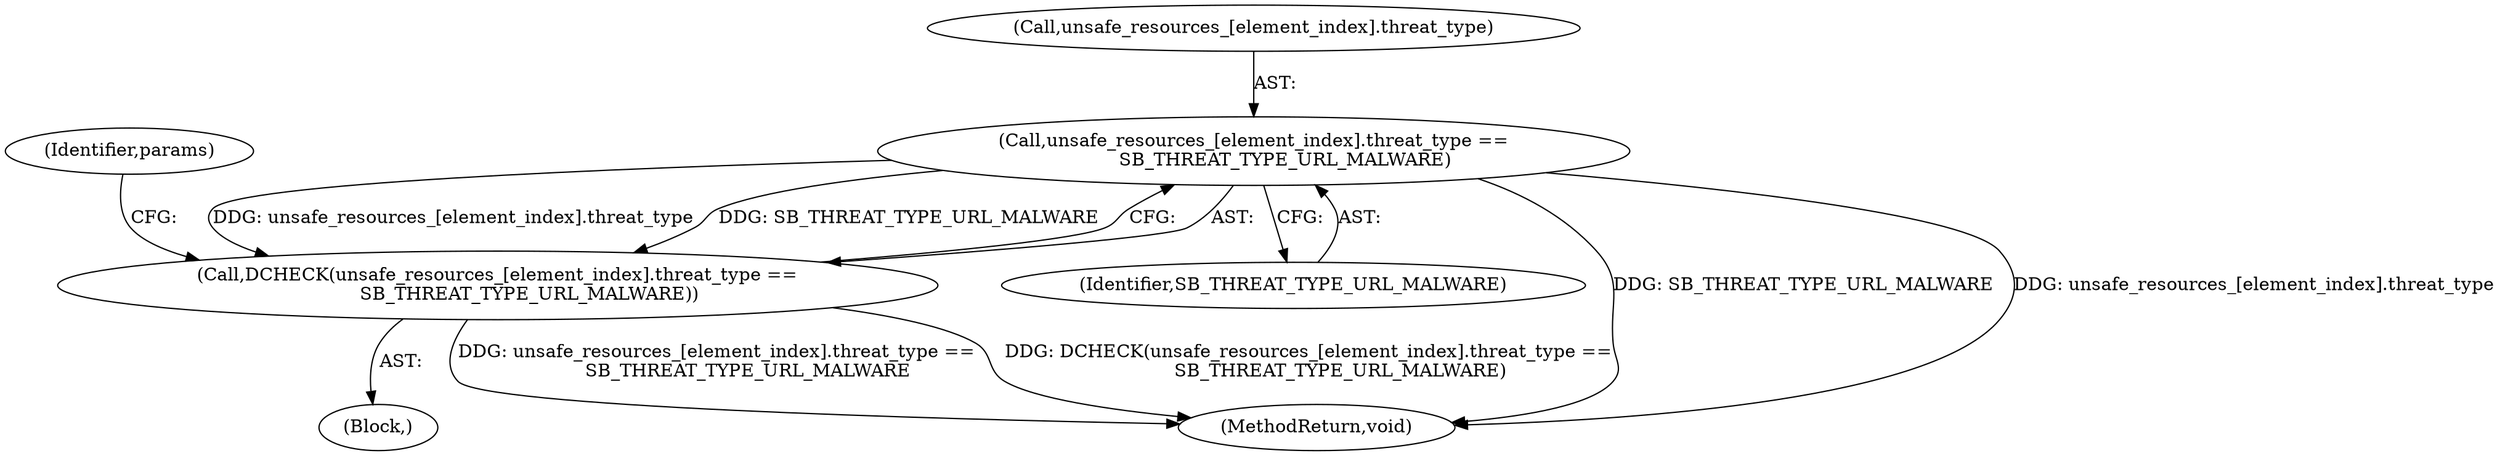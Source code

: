 digraph "0_Chrome_d443be6fdfe17ca4f3ff1843ded362ff0cd01096@array" {
"1000392" [label="(Call,unsafe_resources_[element_index].threat_type ==\n           SB_THREAT_TYPE_URL_MALWARE)"];
"1000391" [label="(Call,DCHECK(unsafe_resources_[element_index].threat_type ==\n           SB_THREAT_TYPE_URL_MALWARE))"];
"1000392" [label="(Call,unsafe_resources_[element_index].threat_type ==\n           SB_THREAT_TYPE_URL_MALWARE)"];
"1000398" [label="(Identifier,SB_THREAT_TYPE_URL_MALWARE)"];
"1000401" [label="(Identifier,params)"];
"1000391" [label="(Call,DCHECK(unsafe_resources_[element_index].threat_type ==\n           SB_THREAT_TYPE_URL_MALWARE))"];
"1000393" [label="(Call,unsafe_resources_[element_index].threat_type)"];
"1000414" [label="(MethodReturn,void)"];
"1000379" [label="(Block,)"];
"1000392" -> "1000391"  [label="AST: "];
"1000392" -> "1000398"  [label="CFG: "];
"1000393" -> "1000392"  [label="AST: "];
"1000398" -> "1000392"  [label="AST: "];
"1000391" -> "1000392"  [label="CFG: "];
"1000392" -> "1000414"  [label="DDG: SB_THREAT_TYPE_URL_MALWARE"];
"1000392" -> "1000414"  [label="DDG: unsafe_resources_[element_index].threat_type"];
"1000392" -> "1000391"  [label="DDG: unsafe_resources_[element_index].threat_type"];
"1000392" -> "1000391"  [label="DDG: SB_THREAT_TYPE_URL_MALWARE"];
"1000391" -> "1000379"  [label="AST: "];
"1000401" -> "1000391"  [label="CFG: "];
"1000391" -> "1000414"  [label="DDG: unsafe_resources_[element_index].threat_type ==\n           SB_THREAT_TYPE_URL_MALWARE"];
"1000391" -> "1000414"  [label="DDG: DCHECK(unsafe_resources_[element_index].threat_type ==\n           SB_THREAT_TYPE_URL_MALWARE)"];
}
